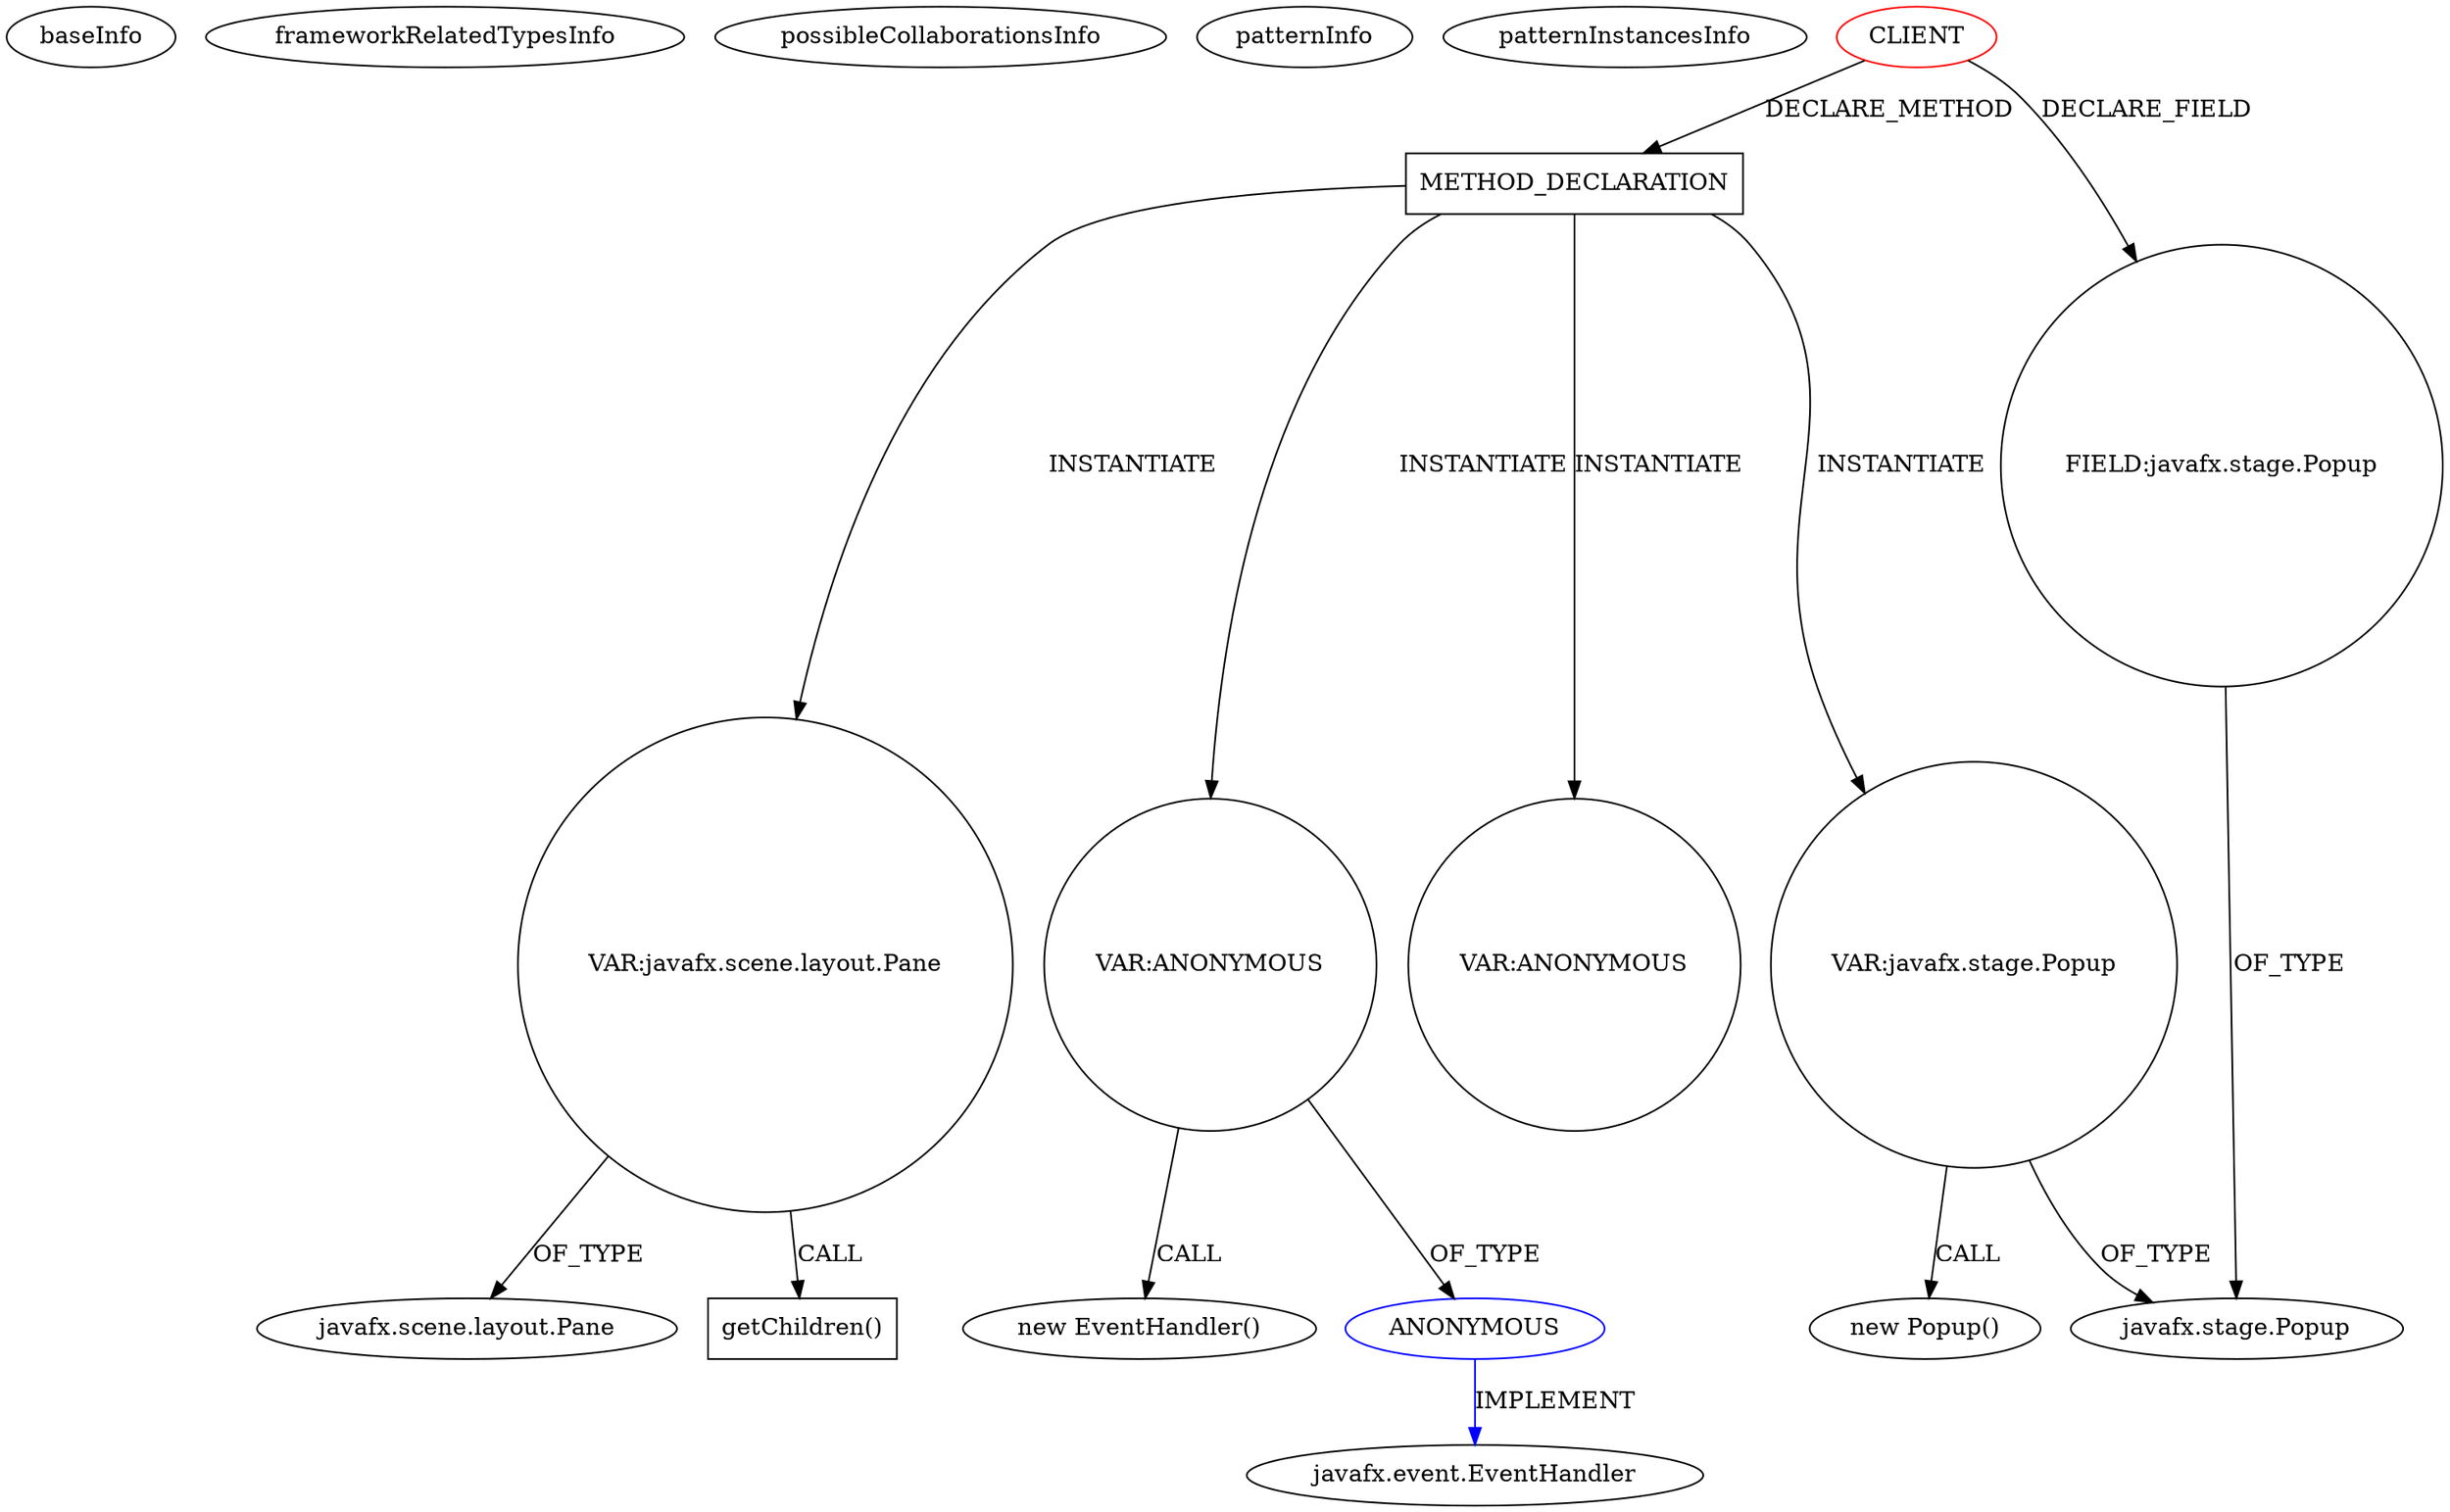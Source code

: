 digraph {
baseInfo[graphId=3921,category="pattern",isAnonymous=false,possibleRelation=false]
frameworkRelatedTypesInfo[]
possibleCollaborationsInfo[]
patternInfo[frequency=2.0,patternRootClient=0]
patternInstancesInfo[0="SaiPradeepDandem-javafx2-gradient-builder~/SaiPradeepDandem-javafx2-gradient-builder/javafx2-gradient-builder-master/src/main/java/com/javafx/gradientbuilder/application/ColorPicker.java~ColorPicker~1179",1="JCake-CoupGameProgram~/JCake-CoupGameProgram/CoupGameProgram-master/src/game/ui/javafx/IndividualPlayer.java~IndividualPlayer~596"]
116[label="new Popup()",vertexType="CONSTRUCTOR_CALL",isFrameworkType=false]
117[label="VAR:javafx.stage.Popup",vertexType="VARIABLE_EXPRESION",isFrameworkType=false,shape=circle]
17[label="javafx.stage.Popup",vertexType="FRAMEWORK_CLASS_TYPE",isFrameworkType=false]
113[label="METHOD_DECLARATION",vertexType="CLIENT_METHOD_DECLARATION",isFrameworkType=false,shape=box]
0[label="CLIENT",vertexType="ROOT_CLIENT_CLASS_DECLARATION",isFrameworkType=false,color=red]
132[label="VAR:javafx.scene.layout.Pane",vertexType="VARIABLE_EXPRESION",isFrameworkType=false,shape=circle]
150[label="getChildren()",vertexType="INSIDE_CALL",isFrameworkType=false,shape=box]
16[label="FIELD:javafx.stage.Popup",vertexType="FIELD_DECLARATION",isFrameworkType=false,shape=circle]
142[label="VAR:ANONYMOUS",vertexType="VARIABLE_EXPRESION",isFrameworkType=false,shape=circle]
143[label="ANONYMOUS",vertexType="REFERENCE_ANONYMOUS_DECLARATION",isFrameworkType=false,color=blue]
141[label="new EventHandler()",vertexType="CONSTRUCTOR_CALL",isFrameworkType=false]
144[label="javafx.event.EventHandler",vertexType="FRAMEWORK_INTERFACE_TYPE",isFrameworkType=false]
157[label="VAR:ANONYMOUS",vertexType="VARIABLE_EXPRESION",isFrameworkType=false,shape=circle]
15[label="javafx.scene.layout.Pane",vertexType="FRAMEWORK_CLASS_TYPE",isFrameworkType=false]
142->141[label="CALL"]
113->142[label="INSTANTIATE"]
0->113[label="DECLARE_METHOD"]
113->117[label="INSTANTIATE"]
132->150[label="CALL"]
113->157[label="INSTANTIATE"]
117->116[label="CALL"]
16->17[label="OF_TYPE"]
113->132[label="INSTANTIATE"]
117->17[label="OF_TYPE"]
0->16[label="DECLARE_FIELD"]
132->15[label="OF_TYPE"]
142->143[label="OF_TYPE"]
143->144[label="IMPLEMENT",color=blue]
}
